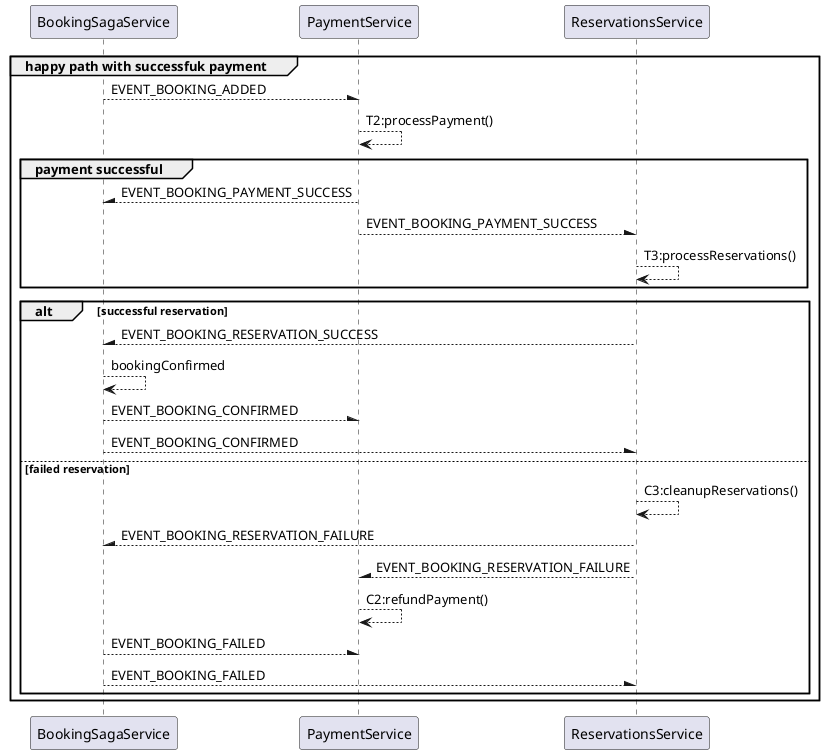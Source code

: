 @startuml
'https://plantuml.com/sequence-diagram

'autonumber

group happy path with successfuk payment
    BookingSagaService --\ PaymentService: EVENT_BOOKING_ADDED
    PaymentService --> PaymentService: T2:processPayment()
    group payment successful
        PaymentService --\  BookingSagaService : EVENT_BOOKING_PAYMENT_SUCCESS
        PaymentService --\ ReservationsService : EVENT_BOOKING_PAYMENT_SUCCESS
        ReservationsService --> ReservationsService : T3:processReservations()
    end

    alt successful reservation
        ReservationsService --\ BookingSagaService : EVENT_BOOKING_RESERVATION_SUCCESS
        BookingSagaService --> BookingSagaService : bookingConfirmed
        BookingSagaService --\ PaymentService : EVENT_BOOKING_CONFIRMED
        BookingSagaService --\ ReservationsService : EVENT_BOOKING_CONFIRMED
    else failed reservation
        ReservationsService --> ReservationsService : C3:cleanupReservations()
        ReservationsService --\ BookingSagaService : EVENT_BOOKING_RESERVATION_FAILURE
        ReservationsService --\ PaymentService : EVENT_BOOKING_RESERVATION_FAILURE
        PaymentService --> PaymentService: C2:refundPayment()
        BookingSagaService --\ PaymentService : EVENT_BOOKING_FAILED
            BookingSagaService --\ ReservationsService : EVENT_BOOKING_FAILED
    end


end

@enduml